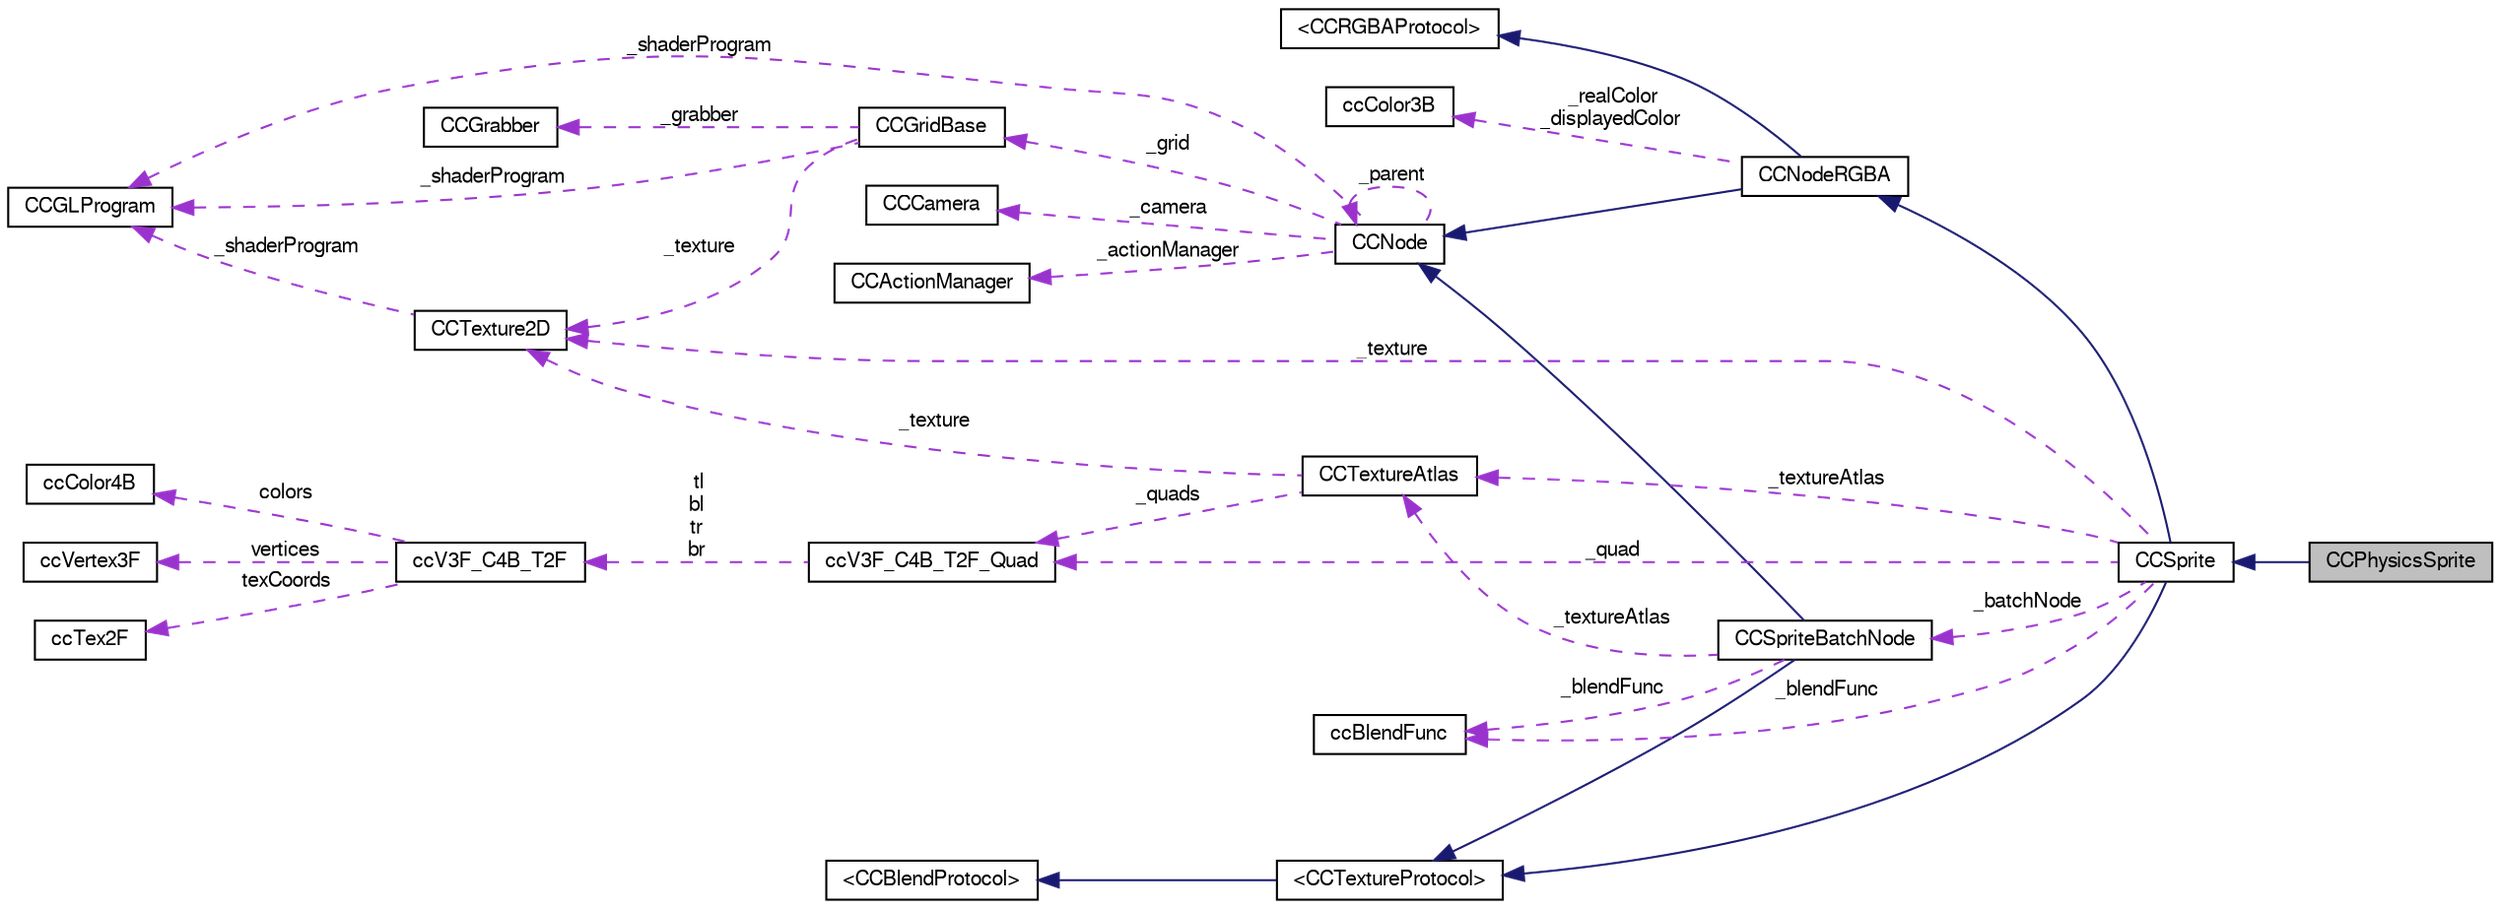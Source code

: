 digraph G
{
  bgcolor="transparent";
  edge [fontname="FreeSans",fontsize="10",labelfontname="FreeSans",labelfontsize="10"];
  node [fontname="FreeSans",fontsize="10",shape=record];
  rankdir="LR";
  Node1 [label="CCPhysicsSprite",height=0.2,width=0.4,color="black", fillcolor="grey75", style="filled" fontcolor="black"];
  Node2 -> Node1 [dir="back",color="midnightblue",fontsize="10",style="solid",fontname="FreeSans"];
  Node2 [label="CCSprite",height=0.2,width=0.4,color="black",URL="$interface_c_c_sprite.html"];
  Node3 -> Node2 [dir="back",color="midnightblue",fontsize="10",style="solid",fontname="FreeSans"];
  Node3 [label="CCNodeRGBA",height=0.2,width=0.4,color="black",URL="$interface_c_c_node_r_g_b_a.html"];
  Node4 -> Node3 [dir="back",color="midnightblue",fontsize="10",style="solid",fontname="FreeSans"];
  Node4 [label="CCNode",height=0.2,width=0.4,color="black",URL="$interface_c_c_node.html"];
  Node4 -> Node4 [dir="back",color="darkorchid3",fontsize="10",style="dashed",label=" _parent" ,fontname="FreeSans"];
  Node5 -> Node4 [dir="back",color="darkorchid3",fontsize="10",style="dashed",label=" _grid" ,fontname="FreeSans"];
  Node5 [label="CCGridBase",height=0.2,width=0.4,color="black",URL="$interface_c_c_grid_base.html"];
  Node6 -> Node5 [dir="back",color="darkorchid3",fontsize="10",style="dashed",label=" _grabber" ,fontname="FreeSans"];
  Node6 [label="CCGrabber",height=0.2,width=0.4,color="black",URL="$interface_c_c_grabber.html"];
  Node7 -> Node5 [dir="back",color="darkorchid3",fontsize="10",style="dashed",label=" _texture" ,fontname="FreeSans"];
  Node7 [label="CCTexture2D",height=0.2,width=0.4,color="black",URL="$interface_c_c_texture2_d.html"];
  Node8 -> Node7 [dir="back",color="darkorchid3",fontsize="10",style="dashed",label=" _shaderProgram" ,fontname="FreeSans"];
  Node8 [label="CCGLProgram",height=0.2,width=0.4,color="black",URL="$interface_c_c_g_l_program.html"];
  Node8 -> Node5 [dir="back",color="darkorchid3",fontsize="10",style="dashed",label=" _shaderProgram" ,fontname="FreeSans"];
  Node9 -> Node4 [dir="back",color="darkorchid3",fontsize="10",style="dashed",label=" _camera" ,fontname="FreeSans"];
  Node9 [label="CCCamera",height=0.2,width=0.4,color="black",URL="$interface_c_c_camera.html"];
  Node8 -> Node4 [dir="back",color="darkorchid3",fontsize="10",style="dashed",label=" _shaderProgram" ,fontname="FreeSans"];
  Node10 -> Node4 [dir="back",color="darkorchid3",fontsize="10",style="dashed",label=" _actionManager" ,fontname="FreeSans"];
  Node10 [label="CCActionManager",height=0.2,width=0.4,color="black",URL="$interface_c_c_action_manager.html"];
  Node11 -> Node3 [dir="back",color="midnightblue",fontsize="10",style="solid",fontname="FreeSans"];
  Node11 [label="\<CCRGBAProtocol\>",height=0.2,width=0.4,color="black",URL="$protocol_c_c_r_g_b_a_protocol-p.html",tooltip="CC RGBA protocol."];
  Node12 -> Node3 [dir="back",color="darkorchid3",fontsize="10",style="dashed",label=" _realColor\n_displayedColor" ,fontname="FreeSans"];
  Node12 [label="ccColor3B",height=0.2,width=0.4,color="black",URL="$structcc_color3_b.html"];
  Node13 -> Node2 [dir="back",color="midnightblue",fontsize="10",style="solid",fontname="FreeSans"];
  Node13 [label="\<CCTextureProtocol\>",height=0.2,width=0.4,color="black",URL="$protocol_c_c_texture_protocol-p.html"];
  Node14 -> Node13 [dir="back",color="midnightblue",fontsize="10",style="solid",fontname="FreeSans"];
  Node14 [label="\<CCBlendProtocol\>",height=0.2,width=0.4,color="black",URL="$protocol_c_c_blend_protocol-p.html"];
  Node15 -> Node2 [dir="back",color="darkorchid3",fontsize="10",style="dashed",label=" _blendFunc" ,fontname="FreeSans"];
  Node15 [label="ccBlendFunc",height=0.2,width=0.4,color="black",URL="$structcc_blend_func.html",tooltip="Blend Function used for textures."];
  Node7 -> Node2 [dir="back",color="darkorchid3",fontsize="10",style="dashed",label=" _texture" ,fontname="FreeSans"];
  Node16 -> Node2 [dir="back",color="darkorchid3",fontsize="10",style="dashed",label=" _textureAtlas" ,fontname="FreeSans"];
  Node16 [label="CCTextureAtlas",height=0.2,width=0.4,color="black",URL="$interface_c_c_texture_atlas.html"];
  Node7 -> Node16 [dir="back",color="darkorchid3",fontsize="10",style="dashed",label=" _texture" ,fontname="FreeSans"];
  Node17 -> Node16 [dir="back",color="darkorchid3",fontsize="10",style="dashed",label=" _quads" ,fontname="FreeSans"];
  Node17 [label="ccV3F_C4B_T2F_Quad",height=0.2,width=0.4,color="black",URL="$structcc_v3_f___c4_b___t2_f___quad.html",tooltip="4 ccVertex3FTex2FColor4B"];
  Node18 -> Node17 [dir="back",color="darkorchid3",fontsize="10",style="dashed",label=" tl\nbl\ntr\nbr" ,fontname="FreeSans"];
  Node18 [label="ccV3F_C4B_T2F",height=0.2,width=0.4,color="black",URL="$structcc_v3_f___c4_b___t2_f.html",tooltip="a Point with a vertex point, a tex coord point and a color 4B"];
  Node19 -> Node18 [dir="back",color="darkorchid3",fontsize="10",style="dashed",label=" colors" ,fontname="FreeSans"];
  Node19 [label="ccColor4B",height=0.2,width=0.4,color="black",URL="$structcc_color4_b.html"];
  Node20 -> Node18 [dir="back",color="darkorchid3",fontsize="10",style="dashed",label=" vertices" ,fontname="FreeSans"];
  Node20 [label="ccVertex3F",height=0.2,width=0.4,color="black",URL="$structcc_vertex3_f.html"];
  Node21 -> Node18 [dir="back",color="darkorchid3",fontsize="10",style="dashed",label=" texCoords" ,fontname="FreeSans"];
  Node21 [label="ccTex2F",height=0.2,width=0.4,color="black",URL="$structcc_tex2_f.html"];
  Node22 -> Node2 [dir="back",color="darkorchid3",fontsize="10",style="dashed",label=" _batchNode" ,fontname="FreeSans"];
  Node22 [label="CCSpriteBatchNode",height=0.2,width=0.4,color="black",URL="$interface_c_c_sprite_batch_node.html"];
  Node4 -> Node22 [dir="back",color="midnightblue",fontsize="10",style="solid",fontname="FreeSans"];
  Node13 -> Node22 [dir="back",color="midnightblue",fontsize="10",style="solid",fontname="FreeSans"];
  Node15 -> Node22 [dir="back",color="darkorchid3",fontsize="10",style="dashed",label=" _blendFunc" ,fontname="FreeSans"];
  Node16 -> Node22 [dir="back",color="darkorchid3",fontsize="10",style="dashed",label=" _textureAtlas" ,fontname="FreeSans"];
  Node17 -> Node2 [dir="back",color="darkorchid3",fontsize="10",style="dashed",label=" _quad" ,fontname="FreeSans"];
}
